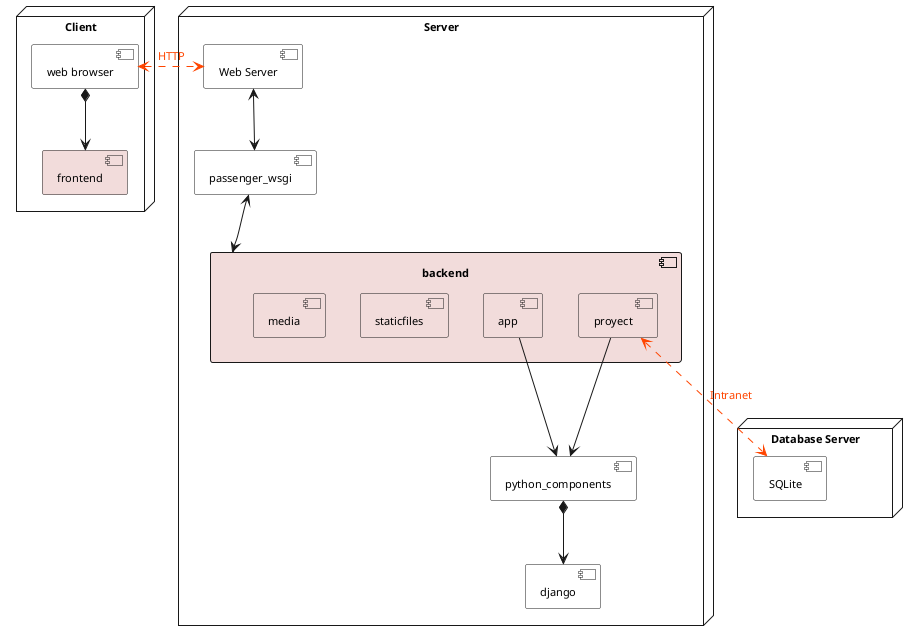 @startuml architecture_design
skinparam ComponentBackgroundColor white
skinparam defaultTextAlignment center
skinparam defaultFontSize 11

node "Client" as pc {
    component "web browser" as browser
    component frontend #f2dcdb

    browser *--> frontend
}

node "Server" as server {
    component "Web Server" as webserver
    component "passenger_wsgi" as wsgi
    component "python_components" as components
    component django
    component backend #f2dcdb {
        component proyect #f2dcdb
        component app #f2dcdb
        component staticfiles #f2dcdb
        component media #f2dcdb
        'component theme #f2dcdb
    }

    webserver <-d-> wsgi
    wsgi <-d-> backend
    app -d-> components
    proyect -d-> components
    components *-d-> django
}

'diseño
'proyect -[hidden]d- staticfiles
'app -[hidden]d- media
'media -[hidden]r- staticfiles

node "Database Server" as dbServer {
    component "SQLite" as sqplite
}

browser <..[#OrangeRed]r..> webserver: <font color=OrangeRed>HTTP</font>
proyect <.[#OrangeRed].>  sqplite: <font color=OrangeRed>Intranet</font>

@enduml